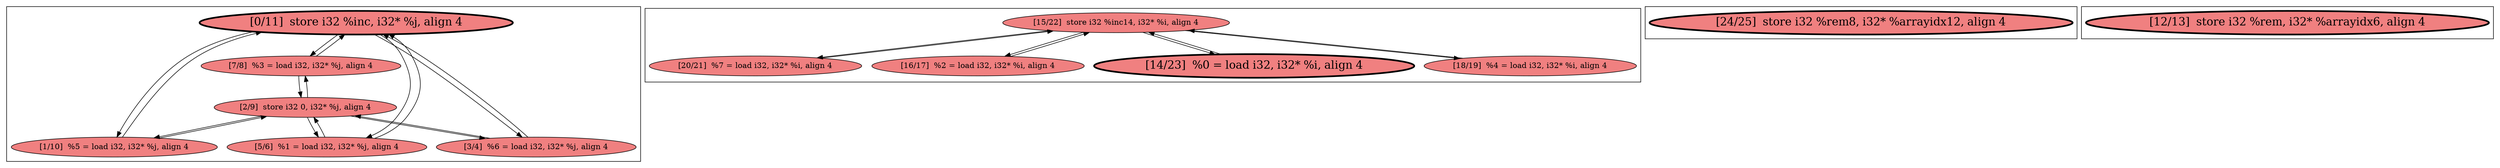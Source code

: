 
digraph G {



node445->node441 [ ]
node453->node449 [ ]
node453->node451 [ ]
node452->node453 [ ]
node446->node444 [ ]
node443->node445 [ ]
node442->node444 [ ]
node446->node445 [ ]
node451->node453 [ ]
node443->node444 [ ]
node444->node442 [ ]
node441->node444 [ ]
node441->node445 [ ]
node445->node443 [ ]
node445->node446 [ ]
node444->node443 [ ]
node453->node452 [ ]
node442->node445 [ ]
node444->node441 [ ]
node444->node446 [ ]
node449->node453 [ ]
node445->node442 [ ]
node453->node450 [ ]
node450->node453 [ ]


subgraph cluster3 {


node452 [penwidth=3.0,fontsize=20,fillcolor=lightcoral,label="[14/23]  %0 = load i32, i32* %i, align 4",shape=ellipse,style=filled ]
node453 [fillcolor=lightcoral,label="[15/22]  store i32 %inc14, i32* %i, align 4",shape=ellipse,style=filled ]
node451 [fillcolor=lightcoral,label="[16/17]  %2 = load i32, i32* %i, align 4",shape=ellipse,style=filled ]
node449 [fillcolor=lightcoral,label="[20/21]  %7 = load i32, i32* %i, align 4",shape=ellipse,style=filled ]
node450 [fillcolor=lightcoral,label="[18/19]  %4 = load i32, i32* %i, align 4",shape=ellipse,style=filled ]



}

subgraph cluster2 {


node448 [penwidth=3.0,fontsize=20,fillcolor=lightcoral,label="[24/25]  store i32 %rem8, i32* %arrayidx12, align 4",shape=ellipse,style=filled ]



}

subgraph cluster0 {


node446 [fillcolor=lightcoral,label="[1/10]  %5 = load i32, i32* %j, align 4",shape=ellipse,style=filled ]
node444 [fillcolor=lightcoral,label="[2/9]  store i32 0, i32* %j, align 4",shape=ellipse,style=filled ]
node443 [fillcolor=lightcoral,label="[5/6]  %1 = load i32, i32* %j, align 4",shape=ellipse,style=filled ]
node441 [fillcolor=lightcoral,label="[7/8]  %3 = load i32, i32* %j, align 4",shape=ellipse,style=filled ]
node445 [penwidth=3.0,fontsize=20,fillcolor=lightcoral,label="[0/11]  store i32 %inc, i32* %j, align 4",shape=ellipse,style=filled ]
node442 [fillcolor=lightcoral,label="[3/4]  %6 = load i32, i32* %j, align 4",shape=ellipse,style=filled ]



}

subgraph cluster1 {


node447 [penwidth=3.0,fontsize=20,fillcolor=lightcoral,label="[12/13]  store i32 %rem, i32* %arrayidx6, align 4",shape=ellipse,style=filled ]



}

}
